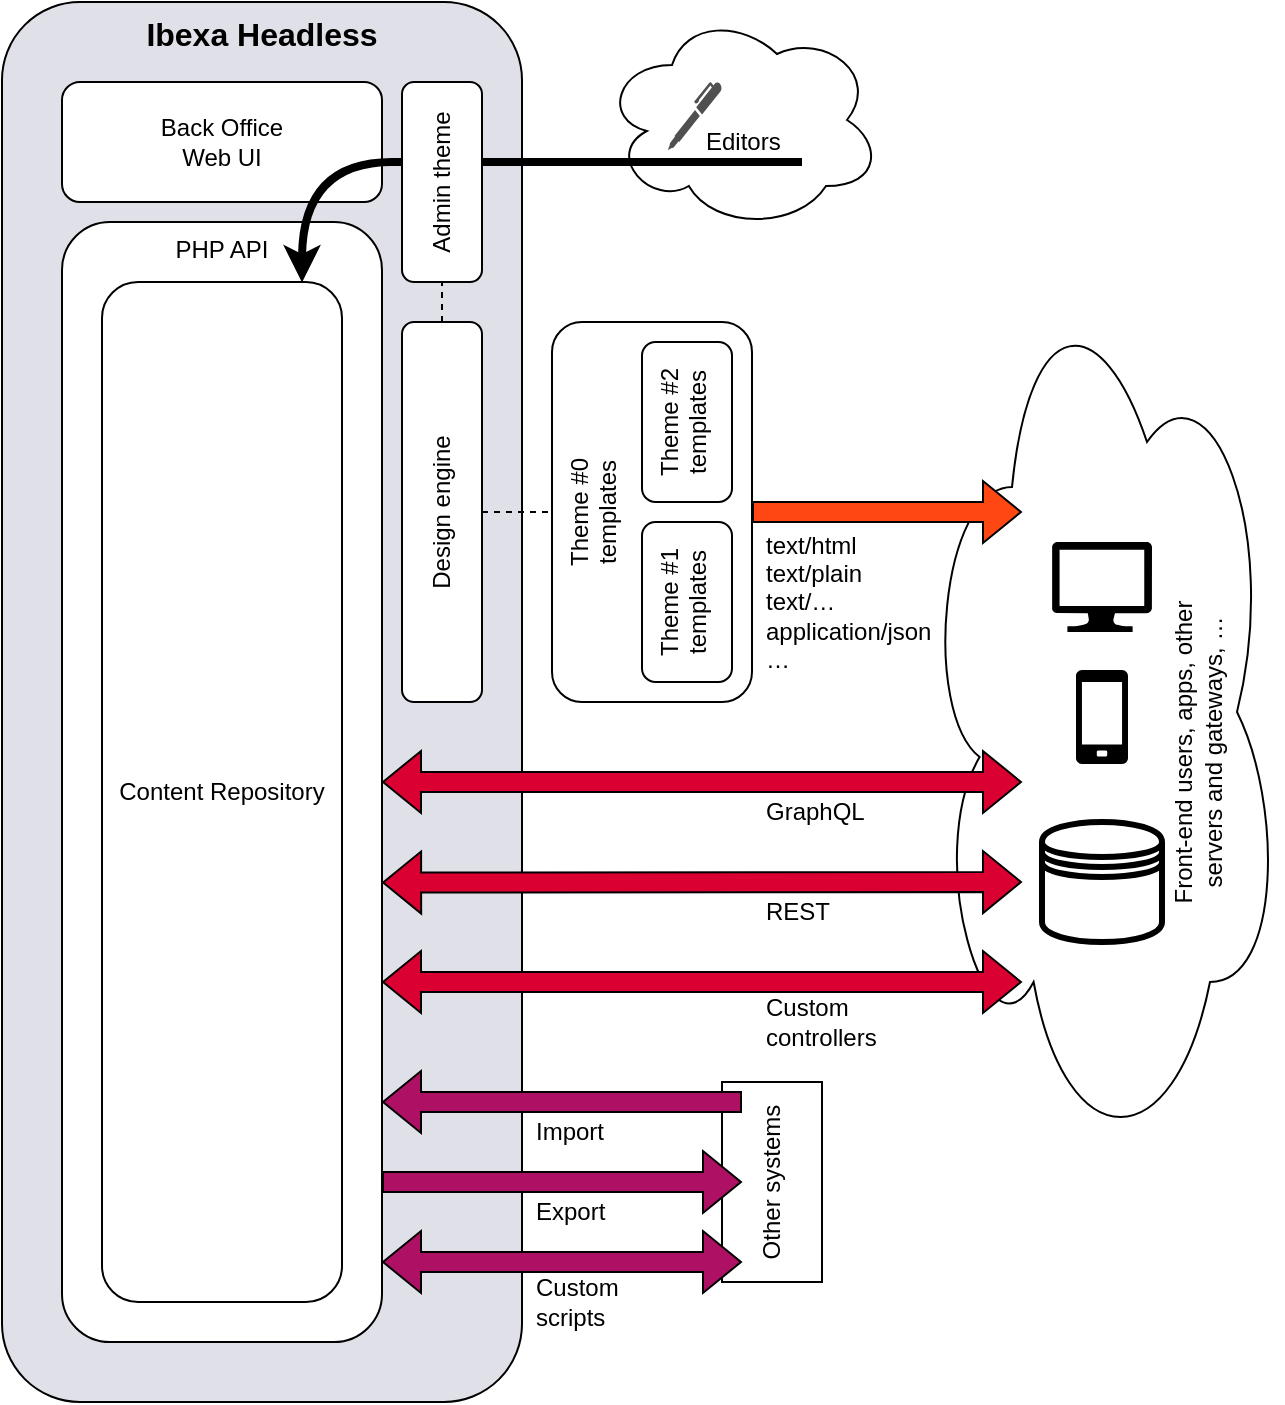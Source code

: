 <mxfile version="20.8.16" type="device"><diagram name="Page-1" id="45LUEcBx_RvqpdSUJP71"><mxGraphModel dx="1656" dy="1057" grid="1" gridSize="10" guides="1" tooltips="1" connect="1" arrows="1" fold="1" page="1" pageScale="1" pageWidth="1169" pageHeight="827" math="0" shadow="0"><root><mxCell id="0"/><mxCell id="1" parent="0"/><mxCell id="CpQp6WrzVaDNdNnWJcXF-6" value="" style="ellipse;shape=cloud;whiteSpace=wrap;html=1;fillColor=#FFFFFF;" vertex="1" parent="1"><mxGeometry x="690" y="84" width="140" height="110" as="geometry"/></mxCell><mxCell id="pUWlULPeV_SaItQEzcdG-51" value="" style="ellipse;shape=cloud;whiteSpace=wrap;html=1;fontSize=12;" parent="1" vertex="1"><mxGeometry x="850" y="210" width="180" height="450" as="geometry"/></mxCell><mxCell id="pUWlULPeV_SaItQEzcdG-48" value="Other systems" style="rounded=0;whiteSpace=wrap;html=1;fontSize=12;fillColor=#FFFFFF;horizontal=0;" parent="1" vertex="1"><mxGeometry x="750" y="620" width="50" height="100" as="geometry"/></mxCell><mxCell id="pUWlULPeV_SaItQEzcdG-5" value="Ibexa Headless" style="rounded=1;whiteSpace=wrap;html=1;verticalAlign=top;fontStyle=1;horizontal=1;fontSize=16;fillColor=#e0e0e8;" parent="1" vertex="1"><mxGeometry x="390" y="80" width="260" height="700" as="geometry"/></mxCell><mxCell id="pUWlULPeV_SaItQEzcdG-4" value="PHP API" style="rounded=1;whiteSpace=wrap;html=1;verticalAlign=top;" parent="1" vertex="1"><mxGeometry x="420" y="190" width="160" height="560" as="geometry"/></mxCell><mxCell id="pUWlULPeV_SaItQEzcdG-2" value="Back Office&lt;br&gt;Web UI" style="rounded=1;whiteSpace=wrap;html=1;" parent="1" vertex="1"><mxGeometry x="420" y="120" width="160" height="60" as="geometry"/></mxCell><mxCell id="pUWlULPeV_SaItQEzcdG-3" value="Content Repository" style="rounded=1;whiteSpace=wrap;html=1;" parent="1" vertex="1"><mxGeometry x="440" y="220" width="120" height="510" as="geometry"/></mxCell><mxCell id="pUWlULPeV_SaItQEzcdG-10" value="Design engine" style="rounded=1;whiteSpace=wrap;html=1;fontSize=12;horizontal=0;" parent="1" vertex="1"><mxGeometry x="590" y="240" width="40" height="190" as="geometry"/></mxCell><mxCell id="pUWlULPeV_SaItQEzcdG-17" value="GraphQL" style="text;html=1;strokeColor=none;fillColor=none;align=left;verticalAlign=middle;whiteSpace=wrap;rounded=0;fontSize=12;" parent="1" vertex="1"><mxGeometry x="770" y="470" width="60" height="30" as="geometry"/></mxCell><mxCell id="pUWlULPeV_SaItQEzcdG-19" value="REST" style="text;html=1;strokeColor=none;fillColor=none;align=left;verticalAlign=middle;whiteSpace=wrap;rounded=0;fontSize=12;" parent="1" vertex="1"><mxGeometry x="770" y="520" width="60" height="30" as="geometry"/></mxCell><mxCell id="pUWlULPeV_SaItQEzcdG-26" value="" style="group" parent="1" vertex="1" connectable="0"><mxGeometry x="665" y="240" width="100" height="190" as="geometry"/></mxCell><mxCell id="pUWlULPeV_SaItQEzcdG-20" value="Theme #0&lt;br&gt;templates" style="rounded=1;whiteSpace=wrap;html=1;fontSize=12;horizontal=0;verticalAlign=top;" parent="pUWlULPeV_SaItQEzcdG-26" vertex="1"><mxGeometry width="100" height="190" as="geometry"/></mxCell><mxCell id="pUWlULPeV_SaItQEzcdG-22" value="Theme #1&lt;br&gt;templates" style="rounded=1;whiteSpace=wrap;html=1;fontSize=12;horizontal=0;verticalAlign=top;" parent="pUWlULPeV_SaItQEzcdG-26" vertex="1"><mxGeometry x="45" y="100" width="45" height="80" as="geometry"/></mxCell><mxCell id="pUWlULPeV_SaItQEzcdG-25" value="Theme #2&lt;br&gt;templates" style="rounded=1;whiteSpace=wrap;html=1;fontSize=12;horizontal=0;verticalAlign=top;" parent="pUWlULPeV_SaItQEzcdG-26" vertex="1"><mxGeometry x="45" y="10" width="45" height="80" as="geometry"/></mxCell><mxCell id="pUWlULPeV_SaItQEzcdG-28" value="text/html&lt;br&gt;text/plain&lt;br&gt;text/…&lt;br&gt;application/json&lt;br&gt;…" style="text;html=1;align=left;verticalAlign=middle;resizable=0;points=[];autosize=1;strokeColor=none;fillColor=none;fontSize=12;" parent="1" vertex="1"><mxGeometry x="770" y="335" width="110" height="90" as="geometry"/></mxCell><mxCell id="pUWlULPeV_SaItQEzcdG-29" value="" style="shape=flexArrow;endArrow=classic;html=1;rounded=0;fontSize=12;exitX=1;exitY=0.5;exitDx=0;exitDy=0;fillColor=#ff4713;" parent="1" source="pUWlULPeV_SaItQEzcdG-20" edge="1"><mxGeometry width="50" height="50" relative="1" as="geometry"><mxPoint x="910" y="80" as="sourcePoint"/><mxPoint x="900" y="335" as="targetPoint"/></mxGeometry></mxCell><mxCell id="pUWlULPeV_SaItQEzcdG-32" value="" style="endArrow=none;dashed=1;html=1;rounded=0;labelBackgroundColor=default;fontSize=12;fillColor=default;exitX=0.5;exitY=0;exitDx=0;exitDy=0;entryX=0.5;entryY=1;entryDx=0;entryDy=0;" parent="1" source="pUWlULPeV_SaItQEzcdG-10" target="pUWlULPeV_SaItQEzcdG-31" edge="1"><mxGeometry width="50" height="50" relative="1" as="geometry"><mxPoint x="850" y="210" as="sourcePoint"/><mxPoint x="900" y="160" as="targetPoint"/></mxGeometry></mxCell><mxCell id="pUWlULPeV_SaItQEzcdG-35" value="" style="endArrow=none;dashed=1;html=1;rounded=0;labelBackgroundColor=default;fontSize=12;fillColor=default;exitX=1;exitY=0.5;exitDx=0;exitDy=0;entryX=0;entryY=0.5;entryDx=0;entryDy=0;" parent="1" source="pUWlULPeV_SaItQEzcdG-10" target="pUWlULPeV_SaItQEzcdG-20" edge="1"><mxGeometry width="50" height="50" relative="1" as="geometry"><mxPoint x="620" y="250" as="sourcePoint"/><mxPoint x="620" y="120" as="targetPoint"/></mxGeometry></mxCell><mxCell id="pUWlULPeV_SaItQEzcdG-14" value="" style="shape=flexArrow;endArrow=classic;startArrow=classic;html=1;rounded=0;fontSize=12;labelBackgroundColor=default;fillColor=#DB0032;entryX=1;entryY=0.5;entryDx=0;entryDy=0;endSize=6;gradientColor=none;" parent="1" edge="1" target="pUWlULPeV_SaItQEzcdG-4"><mxGeometry width="100" height="100" relative="1" as="geometry"><mxPoint x="900" y="470" as="sourcePoint"/><mxPoint x="620" y="470" as="targetPoint"/></mxGeometry></mxCell><mxCell id="pUWlULPeV_SaItQEzcdG-18" value="" style="shape=flexArrow;endArrow=classic;startArrow=classic;html=1;rounded=0;fontSize=12;fillColor=#DB0032;entryX=0.731;entryY=0.629;entryDx=0;entryDy=0;entryPerimeter=0;" parent="1" edge="1" target="pUWlULPeV_SaItQEzcdG-5"><mxGeometry width="100" height="100" relative="1" as="geometry"><mxPoint x="900" y="520" as="sourcePoint"/><mxPoint x="620" y="520" as="targetPoint"/></mxGeometry></mxCell><mxCell id="pUWlULPeV_SaItQEzcdG-39" value="" style="shape=flexArrow;endArrow=classic;html=1;rounded=0;fontSize=12;fillColor=#AE1164;" parent="1" edge="1"><mxGeometry width="50" height="50" relative="1" as="geometry"><mxPoint x="580" y="670" as="sourcePoint"/><mxPoint x="760" y="670" as="targetPoint"/></mxGeometry></mxCell><mxCell id="pUWlULPeV_SaItQEzcdG-40" value="Import" style="text;html=1;strokeColor=none;fillColor=none;align=left;verticalAlign=middle;whiteSpace=wrap;rounded=0;fontSize=12;" parent="1" vertex="1"><mxGeometry x="655" y="630" width="60" height="30" as="geometry"/></mxCell><mxCell id="pUWlULPeV_SaItQEzcdG-41" value="" style="shape=flexArrow;endArrow=classic;html=1;rounded=0;fontSize=12;fillColor=#AE1164;" parent="1" edge="1"><mxGeometry width="50" height="50" relative="1" as="geometry"><mxPoint x="760" y="630" as="sourcePoint"/><mxPoint x="580" y="630" as="targetPoint"/></mxGeometry></mxCell><mxCell id="pUWlULPeV_SaItQEzcdG-42" value="Export" style="text;html=1;strokeColor=none;fillColor=none;align=left;verticalAlign=middle;whiteSpace=wrap;rounded=0;fontSize=12;" parent="1" vertex="1"><mxGeometry x="655" y="670" width="60" height="30" as="geometry"/></mxCell><mxCell id="pUWlULPeV_SaItQEzcdG-44" value="Custom controllers" style="text;html=1;strokeColor=none;fillColor=none;align=left;verticalAlign=middle;whiteSpace=wrap;rounded=0;fontSize=12;" parent="1" vertex="1"><mxGeometry x="770" y="570" width="60" height="40" as="geometry"/></mxCell><mxCell id="pUWlULPeV_SaItQEzcdG-45" value="" style="shape=flexArrow;endArrow=classic;startArrow=classic;html=1;rounded=0;fontSize=12;fillColor=#db0032;" parent="1" edge="1"><mxGeometry width="100" height="100" relative="1" as="geometry"><mxPoint x="900" y="570" as="sourcePoint"/><mxPoint x="580" y="570" as="targetPoint"/></mxGeometry></mxCell><mxCell id="pUWlULPeV_SaItQEzcdG-46" value="" style="shape=flexArrow;endArrow=classic;startArrow=classic;html=1;rounded=0;fontSize=12;fillColor=#AE1164;" parent="1" edge="1"><mxGeometry width="100" height="100" relative="1" as="geometry"><mxPoint x="760" y="710" as="sourcePoint"/><mxPoint x="580" y="710" as="targetPoint"/></mxGeometry></mxCell><mxCell id="pUWlULPeV_SaItQEzcdG-47" value="Custom scripts" style="text;html=1;strokeColor=none;fillColor=none;align=left;verticalAlign=middle;whiteSpace=wrap;rounded=0;fontSize=12;" parent="1" vertex="1"><mxGeometry x="655" y="710" width="60" height="40" as="geometry"/></mxCell><mxCell id="pUWlULPeV_SaItQEzcdG-49" value="" style="sketch=0;pointerEvents=1;shadow=0;dashed=0;html=1;strokeColor=none;fillColor=#000000;labelPosition=center;verticalLabelPosition=bottom;verticalAlign=top;outlineConnect=0;align=center;shape=mxgraph.office.devices.cell_phone_generic;fontSize=12;" parent="1" vertex="1"><mxGeometry x="927" y="414" width="26" height="47" as="geometry"/></mxCell><mxCell id="pUWlULPeV_SaItQEzcdG-50" value="" style="sketch=0;aspect=fixed;pointerEvents=1;shadow=0;dashed=0;html=1;strokeColor=none;labelPosition=center;verticalLabelPosition=bottom;verticalAlign=top;align=center;fillColor=#000000;shape=mxgraph.azure.computer;fontSize=12;" parent="1" vertex="1"><mxGeometry x="915" y="350" width="50" height="45" as="geometry"/></mxCell><mxCell id="pUWlULPeV_SaItQEzcdG-55" value="" style="shape=datastore;whiteSpace=wrap;html=1;fontSize=12;fillColor=none;strokeWidth=3;" parent="1" vertex="1"><mxGeometry x="910" y="490" width="60" height="60" as="geometry"/></mxCell><mxCell id="CpQp6WrzVaDNdNnWJcXF-1" value="Front-end users, apps, other servers and gateways, …" style="text;html=1;strokeColor=none;fillColor=none;align=center;verticalAlign=middle;whiteSpace=wrap;rounded=0;horizontal=0;" vertex="1" parent="1"><mxGeometry x="968" y="360" width="40" height="190" as="geometry"/></mxCell><mxCell id="CpQp6WrzVaDNdNnWJcXF-5" value="" style="sketch=0;pointerEvents=1;shadow=0;dashed=0;html=1;strokeColor=none;fillColor=#505050;labelPosition=center;verticalLabelPosition=bottom;verticalAlign=top;outlineConnect=0;align=center;shape=mxgraph.office.concepts.writing_pen;" vertex="1" parent="1"><mxGeometry x="723" y="120" width="27" height="34" as="geometry"/></mxCell><mxCell id="CpQp6WrzVaDNdNnWJcXF-4" value="" style="curved=1;endArrow=classic;html=1;rounded=0;labelBackgroundColor=#ae1164;fillColor=#000000;entryX=0.75;entryY=0.054;entryDx=0;entryDy=0;entryPerimeter=0;strokeWidth=4;" edge="1" parent="1" target="pUWlULPeV_SaItQEzcdG-4"><mxGeometry width="50" height="50" relative="1" as="geometry"><mxPoint x="790" y="160" as="sourcePoint"/><mxPoint x="810" y="140" as="targetPoint"/><Array as="points"><mxPoint x="630" y="160"/><mxPoint x="540" y="160"/></Array></mxGeometry></mxCell><mxCell id="pUWlULPeV_SaItQEzcdG-31" value="Admin theme" style="rounded=1;whiteSpace=wrap;html=1;fontSize=12;horizontal=0;" parent="1" vertex="1"><mxGeometry x="590" y="120" width="40" height="100" as="geometry"/></mxCell><mxCell id="CpQp6WrzVaDNdNnWJcXF-8" value="Editors" style="text;html=1;strokeColor=none;fillColor=none;align=left;verticalAlign=middle;whiteSpace=wrap;rounded=0;" vertex="1" parent="1"><mxGeometry x="740" y="135" width="60" height="30" as="geometry"/></mxCell></root></mxGraphModel></diagram></mxfile>